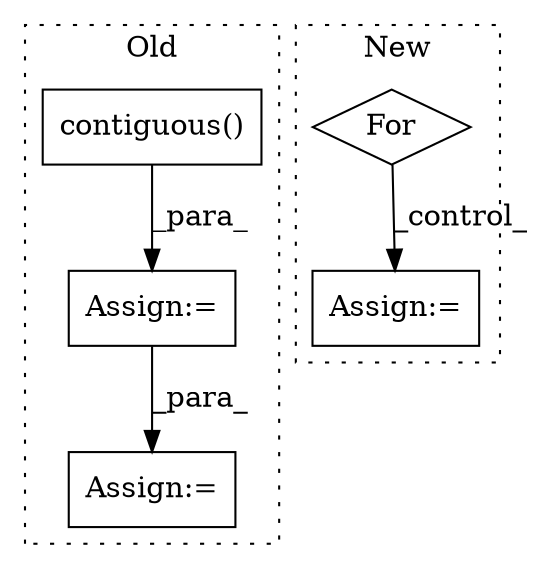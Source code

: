 digraph G {
subgraph cluster0 {
1 [label="contiguous()" a="75" s="7277" l="39" shape="box"];
3 [label="Assign:=" a="68" s="8081" l="16" shape="box"];
5 [label="Assign:=" a="68" s="7274" l="3" shape="box"];
label = "Old";
style="dotted";
}
subgraph cluster1 {
2 [label="For" a="107" s="9840,9857" l="4,18" shape="diamond"];
4 [label="Assign:=" a="68" s="9886" l="3" shape="box"];
label = "New";
style="dotted";
}
1 -> 5 [label="_para_"];
2 -> 4 [label="_control_"];
5 -> 3 [label="_para_"];
}